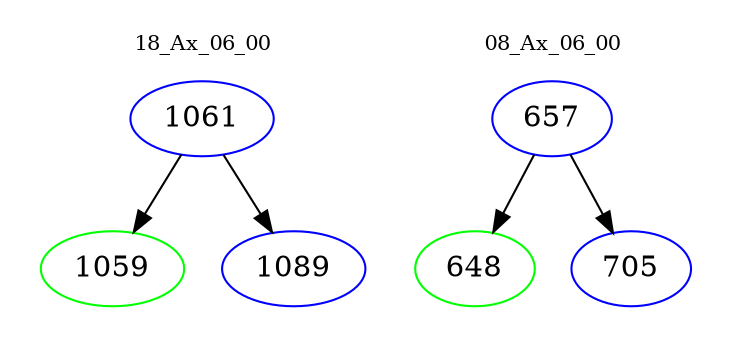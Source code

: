 digraph{
subgraph cluster_0 {
color = white
label = "18_Ax_06_00";
fontsize=10;
T0_1061 [label="1061", color="blue"]
T0_1061 -> T0_1059 [color="black"]
T0_1059 [label="1059", color="green"]
T0_1061 -> T0_1089 [color="black"]
T0_1089 [label="1089", color="blue"]
}
subgraph cluster_1 {
color = white
label = "08_Ax_06_00";
fontsize=10;
T1_657 [label="657", color="blue"]
T1_657 -> T1_648 [color="black"]
T1_648 [label="648", color="green"]
T1_657 -> T1_705 [color="black"]
T1_705 [label="705", color="blue"]
}
}
